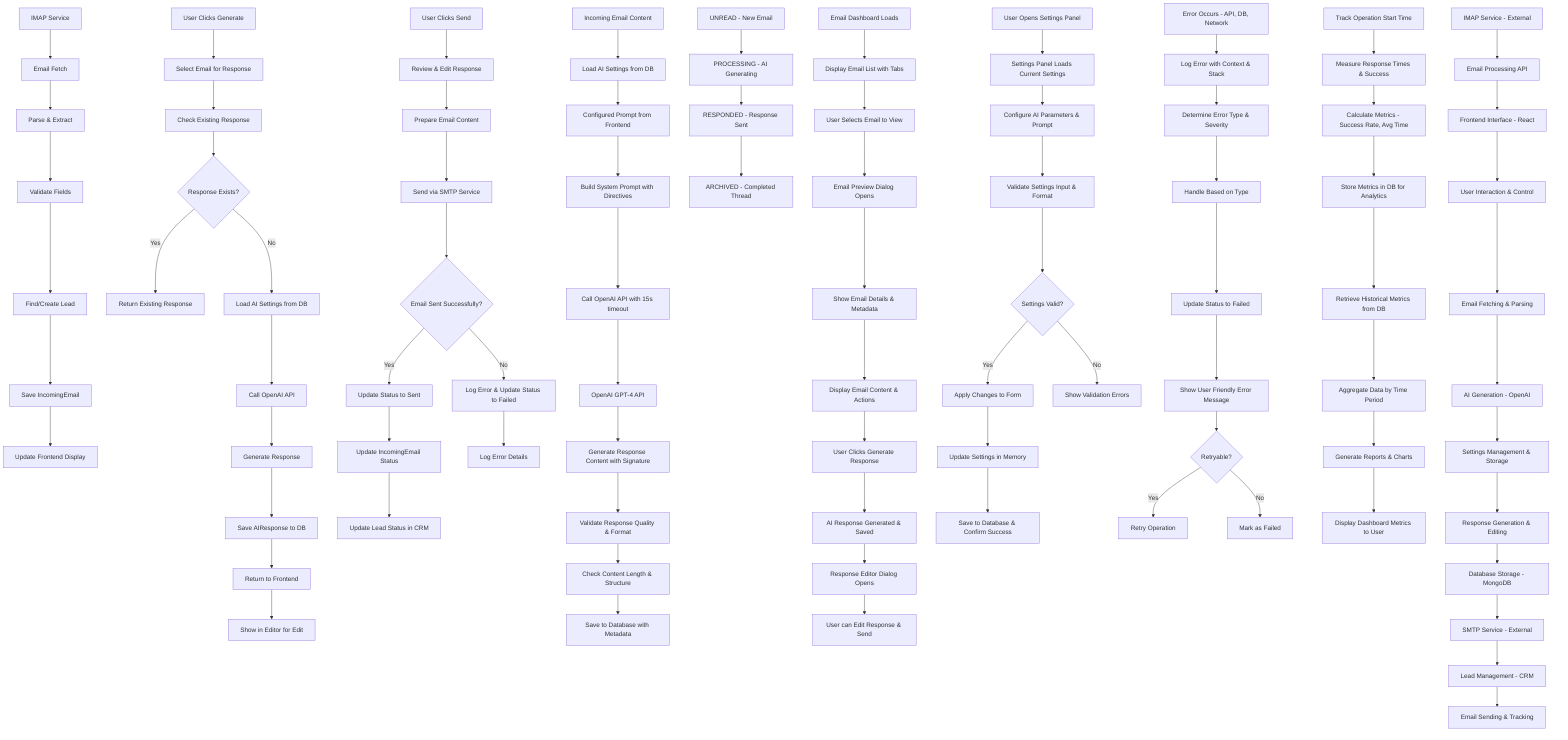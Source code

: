 graph TD
    %% Email Reception Flow
    A[IMAP Service] --> B[Email Fetch]
    B --> C[Parse & Extract]
    C --> D[Validate Fields]
    D --> E[Find/Create Lead]
    E --> F[Save IncomingEmail]
    F --> G[Update Frontend Display]
    
    %% AI Response Generation Flow
    H[User Clicks Generate] --> I[Select Email for Response]
    I --> J[Check Existing Response]
    J --> K{Response Exists?}
    K -->|Yes| L[Return Existing Response]
    K -->|No| M[Load AI Settings from DB]
    M --> N[Call OpenAI API]
    N --> O[Generate Response]
    O --> P[Save AIResponse to DB]
    P --> Q[Return to Frontend]
    Q --> R[Show in Editor for Edit]
    
    %% Email Sending Flow
    S[User Clicks Send] --> T[Review & Edit Response]
    T --> U[Prepare Email Content]
    U --> V[Send via SMTP Service]
    V --> W{Email Sent Successfully?}
    W -->|Yes| X[Update Status to Sent]
    W -->|No| Y[Log Error & Update Status to Failed]
    X --> Z[Update IncomingEmail Status]
    Z --> AA[Update Lead Status in CRM]
    Y --> BB[Log Error Details]
    
    %% AI Generation Process
    CC[Incoming Email Content] --> DD[Load AI Settings from DB]
    DD --> EE[Configured Prompt from Frontend]
    EE --> FF[Build System Prompt with Directives]
    FF --> GG[Call OpenAI API with 15s timeout]
    GG --> HH[OpenAI GPT-4 API]
    HH --> II[Generate Response Content with Signature]
    II --> JJ[Validate Response Quality & Format]
    JJ --> KK[Check Content Length & Structure]
    KK --> LL[Save to Database with Metadata]
    
    %% Email Processing States
    MM[UNREAD - New Email] --> NN[PROCESSING - AI Generating]
    NN --> OO[RESPONDED - Response Sent]
    OO --> PP[ARCHIVED - Completed Thread]
    
    %% Frontend Interface Flow
    QQ[Email Dashboard Loads] --> RR[Display Email List with Tabs]
    RR --> SS[User Selects Email to View]
    SS --> TT[Email Preview Dialog Opens]
    TT --> UU[Show Email Details & Metadata]
    UU --> VV[Display Email Content & Actions]
    VV --> WW[User Clicks Generate Response]
    WW --> XX[AI Response Generated & Saved]
    XX --> YY[Response Editor Dialog Opens]
    YY --> ZZ[User can Edit Response & Send]
    
    %% Settings Configuration Flow
    AAA[User Opens Settings Panel] --> BBB[Settings Panel Loads Current Settings]
    BBB --> CCC[Configure AI Parameters & Prompt]
    CCC --> DDD[Validate Settings Input & Format]
    DDD --> EEE{Settings Valid?}
    EEE -->|Yes| FFF[Apply Changes to Form]
    EEE -->|No| GGG[Show Validation Errors]
    FFF --> HHH[Update Settings in Memory]
    HHH --> III[Save to Database & Confirm Success]
    
    %% Error Handling Flow
    JJJ[Error Occurs - API, DB, Network] --> KKK[Log Error with Context & Stack]
    KKK --> LLL[Determine Error Type & Severity]
    LLL --> MMM[Handle Based on Type]
    MMM --> NNN[Update Status to Failed]
    NNN --> OOO[Show User Friendly Error Message]
    OOO --> PPP{Retryable?}
    PPP -->|Yes| QQQ[Retry Operation]
    PPP -->|No| RRR[Mark as Failed]
    
    %% Performance Monitoring Flow
    SSS[Track Operation Start Time] --> TTT[Measure Response Times & Success]
    TTT --> UUU[Calculate Metrics - Success Rate, Avg Time]
    UUU --> VVV[Store Metrics in DB for Analytics]
    VVV --> WWW[Retrieve Historical Metrics from DB]
    WWW --> XXX[Aggregate Data by Time Period]
    XXX --> YYY[Generate Reports & Charts]
    YYY --> ZZZ[Display Dashboard Metrics to User]
    
    %% System Integration Map
    AAAA[IMAP Service - External] --> BBBB[Email Processing API]
    BBBB --> CCCC[Frontend Interface - React]
    CCCC --> DDDD[User Interaction & Control]
    DDDD --> EEEE[Email Fetching & Parsing]
    EEEE --> FFFF[AI Generation - OpenAI]
    FFFF --> GGGG[Settings Management & Storage]
    GGGG --> HHHH[Response Generation & Editing]
    HHHH --> IIII[Database Storage - MongoDB]
    IIII --> JJJJ[SMTP Service - External]
    JJJJ --> KKKK[Lead Management - CRM]
    KKKK --> LLLL[Email Sending & Tracking]